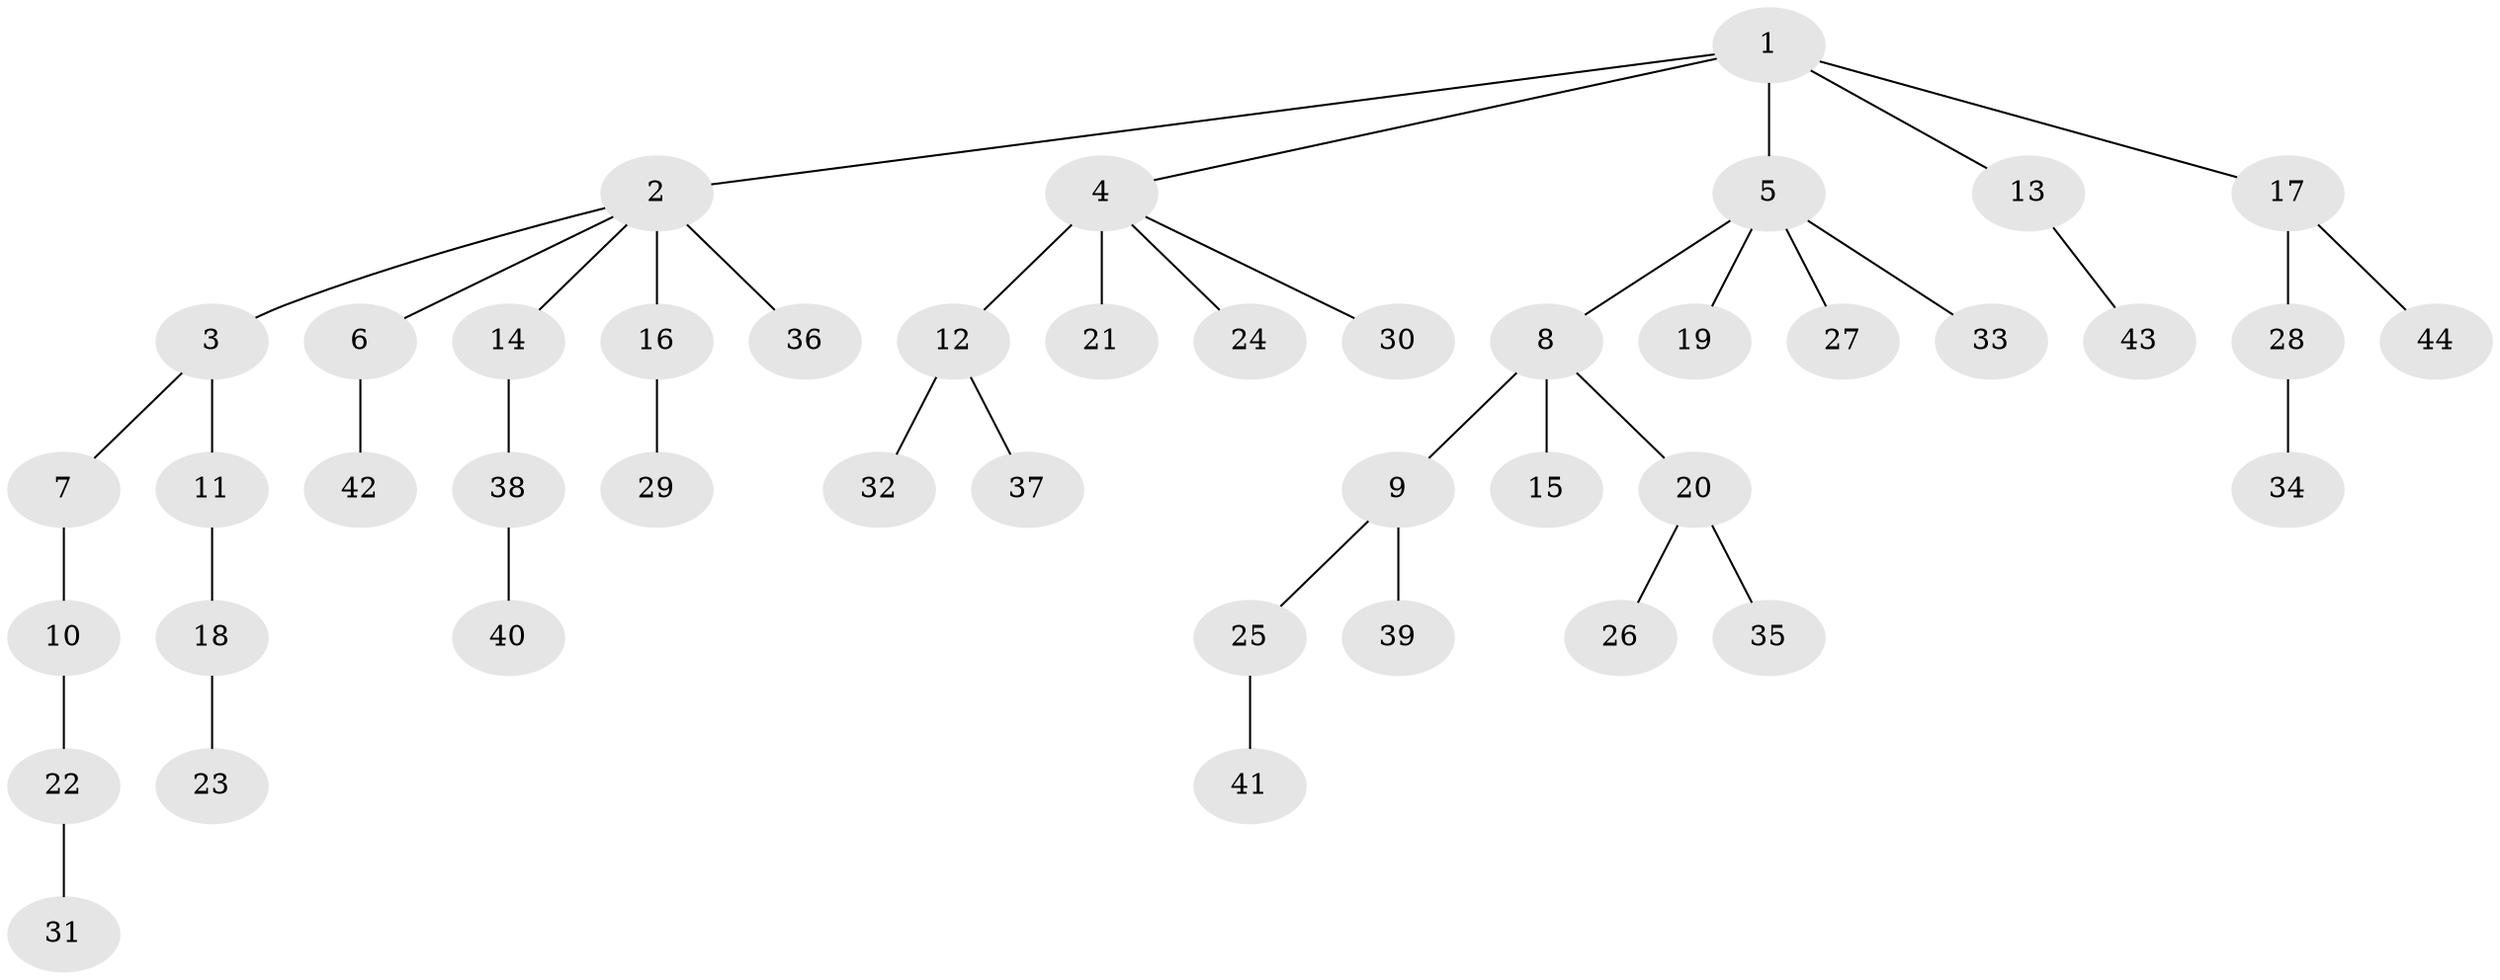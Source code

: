 // original degree distribution, {5: 0.03409090909090909, 6: 0.03409090909090909, 3: 0.13636363636363635, 2: 0.32954545454545453, 4: 0.022727272727272728, 1: 0.4431818181818182}
// Generated by graph-tools (version 1.1) at 2025/36/03/09/25 02:36:41]
// undirected, 44 vertices, 43 edges
graph export_dot {
graph [start="1"]
  node [color=gray90,style=filled];
  1;
  2;
  3;
  4;
  5;
  6;
  7;
  8;
  9;
  10;
  11;
  12;
  13;
  14;
  15;
  16;
  17;
  18;
  19;
  20;
  21;
  22;
  23;
  24;
  25;
  26;
  27;
  28;
  29;
  30;
  31;
  32;
  33;
  34;
  35;
  36;
  37;
  38;
  39;
  40;
  41;
  42;
  43;
  44;
  1 -- 2 [weight=1.0];
  1 -- 4 [weight=1.0];
  1 -- 5 [weight=1.0];
  1 -- 13 [weight=1.0];
  1 -- 17 [weight=1.0];
  2 -- 3 [weight=1.0];
  2 -- 6 [weight=1.0];
  2 -- 14 [weight=1.0];
  2 -- 16 [weight=1.0];
  2 -- 36 [weight=2.0];
  3 -- 7 [weight=1.0];
  3 -- 11 [weight=2.0];
  4 -- 12 [weight=3.0];
  4 -- 21 [weight=1.0];
  4 -- 24 [weight=1.0];
  4 -- 30 [weight=1.0];
  5 -- 8 [weight=1.0];
  5 -- 19 [weight=1.0];
  5 -- 27 [weight=1.0];
  5 -- 33 [weight=1.0];
  6 -- 42 [weight=1.0];
  7 -- 10 [weight=1.0];
  8 -- 9 [weight=1.0];
  8 -- 15 [weight=1.0];
  8 -- 20 [weight=1.0];
  9 -- 25 [weight=1.0];
  9 -- 39 [weight=3.0];
  10 -- 22 [weight=1.0];
  11 -- 18 [weight=1.0];
  12 -- 32 [weight=1.0];
  12 -- 37 [weight=1.0];
  13 -- 43 [weight=1.0];
  14 -- 38 [weight=1.0];
  16 -- 29 [weight=1.0];
  17 -- 28 [weight=1.0];
  17 -- 44 [weight=1.0];
  18 -- 23 [weight=1.0];
  20 -- 26 [weight=1.0];
  20 -- 35 [weight=1.0];
  22 -- 31 [weight=1.0];
  25 -- 41 [weight=1.0];
  28 -- 34 [weight=1.0];
  38 -- 40 [weight=2.0];
}
